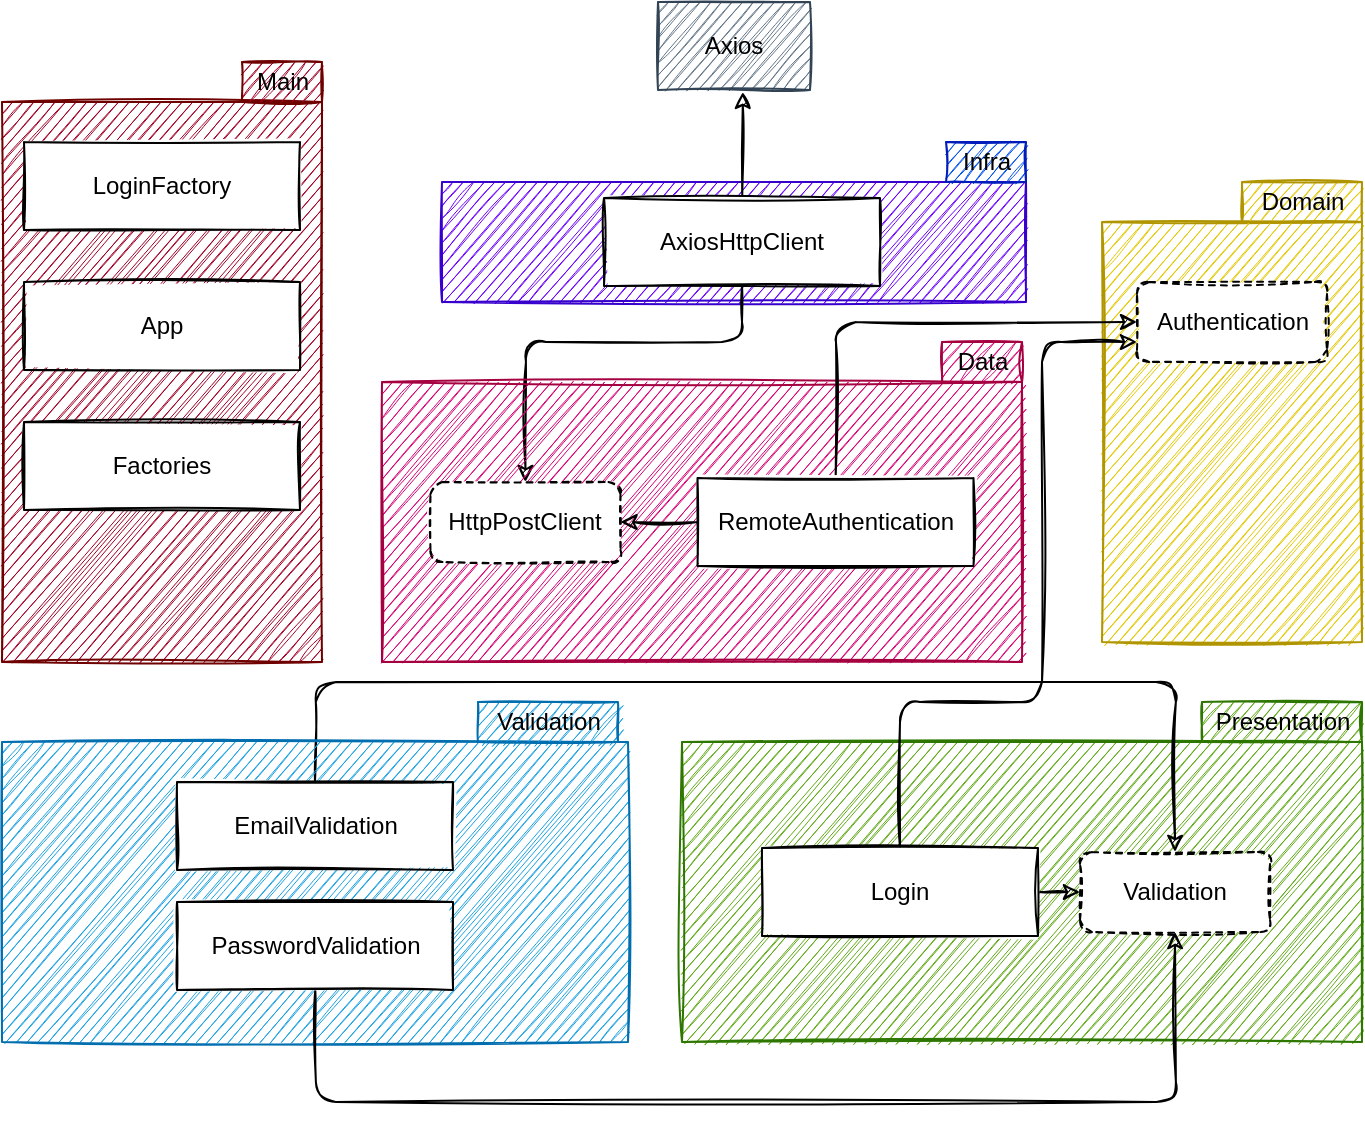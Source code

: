 <mxfile version="17.5.0" type="github">
  <diagram id="plh67jgENMA53FNCtq9d" name="Page-1">
    <mxGraphModel dx="1185" dy="634" grid="1" gridSize="10" guides="1" tooltips="1" connect="1" arrows="1" fold="1" page="1" pageScale="1" pageWidth="850" pageHeight="1100" math="0" shadow="0">
      <root>
        <mxCell id="0" />
        <mxCell id="1" parent="0" />
        <mxCell id="KQJn2tuOF-RIVonFvmoG-1" value="" style="whiteSpace=wrap;html=1;rounded=0;sketch=1;fillColor=#e3c800;strokeColor=#B09500;fontColor=#000000;" vertex="1" parent="1">
          <mxGeometry x="635" y="170" width="130" height="210" as="geometry" />
        </mxCell>
        <mxCell id="KQJn2tuOF-RIVonFvmoG-2" value="Domain" style="text;html=1;align=center;verticalAlign=middle;resizable=0;points=[];autosize=1;strokeColor=#B09500;fillColor=#e3c800;fontColor=#000000;sketch=1;" vertex="1" parent="1">
          <mxGeometry x="705" y="150" width="60" height="20" as="geometry" />
        </mxCell>
        <mxCell id="KQJn2tuOF-RIVonFvmoG-3" value="Authentication" style="whiteSpace=wrap;html=1;rounded=1;sketch=1;dashed=1;" vertex="1" parent="1">
          <mxGeometry x="652.5" y="200" width="95" height="40" as="geometry" />
        </mxCell>
        <mxCell id="KQJn2tuOF-RIVonFvmoG-4" value="" style="whiteSpace=wrap;html=1;rounded=0;sketch=1;fillColor=#6a00ff;strokeColor=#3700CC;fontColor=#ffffff;" vertex="1" parent="1">
          <mxGeometry x="305" y="150" width="292" height="60" as="geometry" />
        </mxCell>
        <mxCell id="KQJn2tuOF-RIVonFvmoG-5" value="Infra" style="text;html=1;align=center;verticalAlign=middle;resizable=0;points=[];autosize=1;strokeColor=#001DBC;fillColor=#0050ef;fontColor=#000000;sketch=1;" vertex="1" parent="1">
          <mxGeometry x="557" y="130" width="40" height="20" as="geometry" />
        </mxCell>
        <mxCell id="KQJn2tuOF-RIVonFvmoG-6" style="edgeStyle=none;html=1;entryX=0.558;entryY=1.022;entryDx=0;entryDy=0;entryPerimeter=0;fontColor=#000000;sketch=1;" edge="1" parent="1" source="KQJn2tuOF-RIVonFvmoG-8" target="KQJn2tuOF-RIVonFvmoG-9">
          <mxGeometry relative="1" as="geometry" />
        </mxCell>
        <mxCell id="KQJn2tuOF-RIVonFvmoG-7" style="edgeStyle=none;sketch=1;html=1;entryX=0.5;entryY=0;entryDx=0;entryDy=0;fontColor=#000000;exitX=0.5;exitY=1;exitDx=0;exitDy=0;" edge="1" parent="1" source="KQJn2tuOF-RIVonFvmoG-8" target="KQJn2tuOF-RIVonFvmoG-15">
          <mxGeometry relative="1" as="geometry">
            <mxPoint x="455" y="230" as="sourcePoint" />
            <Array as="points">
              <mxPoint x="455" y="230" />
              <mxPoint x="347" y="230" />
            </Array>
          </mxGeometry>
        </mxCell>
        <mxCell id="KQJn2tuOF-RIVonFvmoG-8" value="AxiosHttpClient" style="whiteSpace=wrap;html=1;rounded=0;sketch=1;" vertex="1" parent="1">
          <mxGeometry x="386" y="158" width="138" height="44" as="geometry" />
        </mxCell>
        <mxCell id="KQJn2tuOF-RIVonFvmoG-9" value="Axios" style="whiteSpace=wrap;html=1;rounded=0;sketch=1;fillColor=#647687;strokeColor=#314354;fontColor=#000000;labelBorderColor=none;shadow=0;" vertex="1" parent="1">
          <mxGeometry x="413" y="60" width="76" height="44" as="geometry" />
        </mxCell>
        <mxCell id="KQJn2tuOF-RIVonFvmoG-10" value="" style="whiteSpace=wrap;html=1;rounded=0;sketch=1;fillColor=#d80073;strokeColor=#A50040;fontColor=#ffffff;" vertex="1" parent="1">
          <mxGeometry x="275" y="250" width="320" height="140" as="geometry" />
        </mxCell>
        <mxCell id="KQJn2tuOF-RIVonFvmoG-11" value="Data" style="text;html=1;align=center;verticalAlign=middle;resizable=0;points=[];autosize=1;strokeColor=#A50040;fillColor=#d80073;fontColor=#000000;sketch=1;" vertex="1" parent="1">
          <mxGeometry x="555" y="230" width="40" height="20" as="geometry" />
        </mxCell>
        <mxCell id="KQJn2tuOF-RIVonFvmoG-12" style="edgeStyle=none;sketch=1;html=1;entryX=0;entryY=0.5;entryDx=0;entryDy=0;fontColor=#000000;" edge="1" parent="1" source="KQJn2tuOF-RIVonFvmoG-14" target="KQJn2tuOF-RIVonFvmoG-3">
          <mxGeometry relative="1" as="geometry">
            <Array as="points">
              <mxPoint x="502" y="220" />
            </Array>
          </mxGeometry>
        </mxCell>
        <mxCell id="KQJn2tuOF-RIVonFvmoG-13" style="edgeStyle=none;sketch=1;html=1;entryX=1;entryY=0.5;entryDx=0;entryDy=0;fontColor=#000000;" edge="1" parent="1" source="KQJn2tuOF-RIVonFvmoG-14" target="KQJn2tuOF-RIVonFvmoG-15">
          <mxGeometry relative="1" as="geometry" />
        </mxCell>
        <mxCell id="KQJn2tuOF-RIVonFvmoG-14" value="RemoteAuthentication" style="whiteSpace=wrap;html=1;rounded=0;sketch=1;" vertex="1" parent="1">
          <mxGeometry x="432.75" y="298" width="138" height="44" as="geometry" />
        </mxCell>
        <mxCell id="KQJn2tuOF-RIVonFvmoG-15" value="HttpPostClient" style="whiteSpace=wrap;html=1;rounded=1;sketch=1;dashed=1;" vertex="1" parent="1">
          <mxGeometry x="299.25" y="300" width="95" height="40" as="geometry" />
        </mxCell>
        <mxCell id="KQJn2tuOF-RIVonFvmoG-16" value="" style="whiteSpace=wrap;html=1;rounded=0;sketch=1;fillColor=#a20025;strokeColor=#6F0000;fontColor=#ffffff;" vertex="1" parent="1">
          <mxGeometry x="85" y="110" width="160" height="280" as="geometry" />
        </mxCell>
        <mxCell id="KQJn2tuOF-RIVonFvmoG-17" value="Main" style="text;html=1;align=center;verticalAlign=middle;resizable=0;points=[];autosize=1;strokeColor=#6F0000;fillColor=#a20025;fontColor=#000000;sketch=1;" vertex="1" parent="1">
          <mxGeometry x="205" y="90" width="40" height="20" as="geometry" />
        </mxCell>
        <mxCell id="KQJn2tuOF-RIVonFvmoG-18" value="" style="whiteSpace=wrap;html=1;rounded=0;sketch=1;fillColor=#60a917;strokeColor=#2D7600;fontColor=#ffffff;" vertex="1" parent="1">
          <mxGeometry x="425" y="430" width="340" height="150" as="geometry" />
        </mxCell>
        <mxCell id="KQJn2tuOF-RIVonFvmoG-19" value="Presentation" style="text;html=1;align=center;verticalAlign=middle;resizable=0;points=[];autosize=1;strokeColor=#2D7600;fillColor=#60a917;fontColor=#000000;sketch=1;" vertex="1" parent="1">
          <mxGeometry x="685" y="410" width="80" height="20" as="geometry" />
        </mxCell>
        <mxCell id="KQJn2tuOF-RIVonFvmoG-20" style="edgeStyle=none;sketch=1;html=1;fontColor=#000000;" edge="1" parent="1" source="KQJn2tuOF-RIVonFvmoG-22" target="KQJn2tuOF-RIVonFvmoG-23">
          <mxGeometry relative="1" as="geometry" />
        </mxCell>
        <mxCell id="KQJn2tuOF-RIVonFvmoG-21" style="edgeStyle=none;sketch=1;html=1;entryX=0;entryY=0.75;entryDx=0;entryDy=0;fontColor=#000000;" edge="1" parent="1" source="KQJn2tuOF-RIVonFvmoG-22" target="KQJn2tuOF-RIVonFvmoG-3">
          <mxGeometry relative="1" as="geometry">
            <Array as="points">
              <mxPoint x="534" y="410" />
              <mxPoint x="605" y="410" />
              <mxPoint x="605" y="230" />
            </Array>
          </mxGeometry>
        </mxCell>
        <mxCell id="KQJn2tuOF-RIVonFvmoG-22" value="Login" style="whiteSpace=wrap;html=1;rounded=0;sketch=1;" vertex="1" parent="1">
          <mxGeometry x="465" y="483" width="138" height="44" as="geometry" />
        </mxCell>
        <mxCell id="KQJn2tuOF-RIVonFvmoG-23" value="Validation" style="whiteSpace=wrap;html=1;rounded=1;sketch=1;dashed=1;" vertex="1" parent="1">
          <mxGeometry x="624" y="485" width="95" height="40" as="geometry" />
        </mxCell>
        <mxCell id="KQJn2tuOF-RIVonFvmoG-24" style="edgeStyle=none;sketch=1;html=1;entryX=0.5;entryY=0;entryDx=0;entryDy=0;fontColor=#000000;exitX=0.5;exitY=0;exitDx=0;exitDy=0;" edge="1" parent="1" source="KQJn2tuOF-RIVonFvmoG-27" target="KQJn2tuOF-RIVonFvmoG-23">
          <mxGeometry relative="1" as="geometry">
            <Array as="points">
              <mxPoint x="242" y="400" />
              <mxPoint x="672" y="400" />
            </Array>
          </mxGeometry>
        </mxCell>
        <mxCell id="KQJn2tuOF-RIVonFvmoG-25" value="" style="whiteSpace=wrap;html=1;rounded=0;sketch=1;fillColor=#1ba1e2;strokeColor=#006EAF;fontColor=#ffffff;" vertex="1" parent="1">
          <mxGeometry x="85" y="430" width="313" height="150" as="geometry" />
        </mxCell>
        <mxCell id="KQJn2tuOF-RIVonFvmoG-26" value="Validation" style="text;html=1;align=center;verticalAlign=middle;resizable=0;points=[];autosize=1;strokeColor=#006EAF;fillColor=#1ba1e2;fontColor=#000000;sketch=1;" vertex="1" parent="1">
          <mxGeometry x="323" y="410" width="70" height="20" as="geometry" />
        </mxCell>
        <mxCell id="KQJn2tuOF-RIVonFvmoG-27" value="EmailValidation" style="whiteSpace=wrap;html=1;rounded=0;sketch=1;" vertex="1" parent="1">
          <mxGeometry x="172.5" y="450" width="138" height="44" as="geometry" />
        </mxCell>
        <mxCell id="KQJn2tuOF-RIVonFvmoG-28" style="edgeStyle=none;sketch=1;html=1;entryX=0.5;entryY=1;entryDx=0;entryDy=0;fontColor=#000000;" edge="1" parent="1" source="KQJn2tuOF-RIVonFvmoG-29" target="KQJn2tuOF-RIVonFvmoG-23">
          <mxGeometry relative="1" as="geometry">
            <Array as="points">
              <mxPoint x="242" y="610" />
              <mxPoint x="672" y="610" />
            </Array>
          </mxGeometry>
        </mxCell>
        <mxCell id="KQJn2tuOF-RIVonFvmoG-29" value="PasswordValidation" style="whiteSpace=wrap;html=1;rounded=0;sketch=1;" vertex="1" parent="1">
          <mxGeometry x="172.5" y="510" width="138" height="44" as="geometry" />
        </mxCell>
        <mxCell id="KQJn2tuOF-RIVonFvmoG-30" value="LoginFactory" style="whiteSpace=wrap;html=1;rounded=0;sketch=1;" vertex="1" parent="1">
          <mxGeometry x="96" y="130" width="138" height="44" as="geometry" />
        </mxCell>
        <mxCell id="KQJn2tuOF-RIVonFvmoG-31" value="App" style="whiteSpace=wrap;html=1;rounded=0;sketch=1;" vertex="1" parent="1">
          <mxGeometry x="96" y="200" width="138" height="44" as="geometry" />
        </mxCell>
        <mxCell id="KQJn2tuOF-RIVonFvmoG-32" value="Factories" style="whiteSpace=wrap;html=1;rounded=0;sketch=1;" vertex="1" parent="1">
          <mxGeometry x="96" y="270" width="138" height="44" as="geometry" />
        </mxCell>
      </root>
    </mxGraphModel>
  </diagram>
</mxfile>
